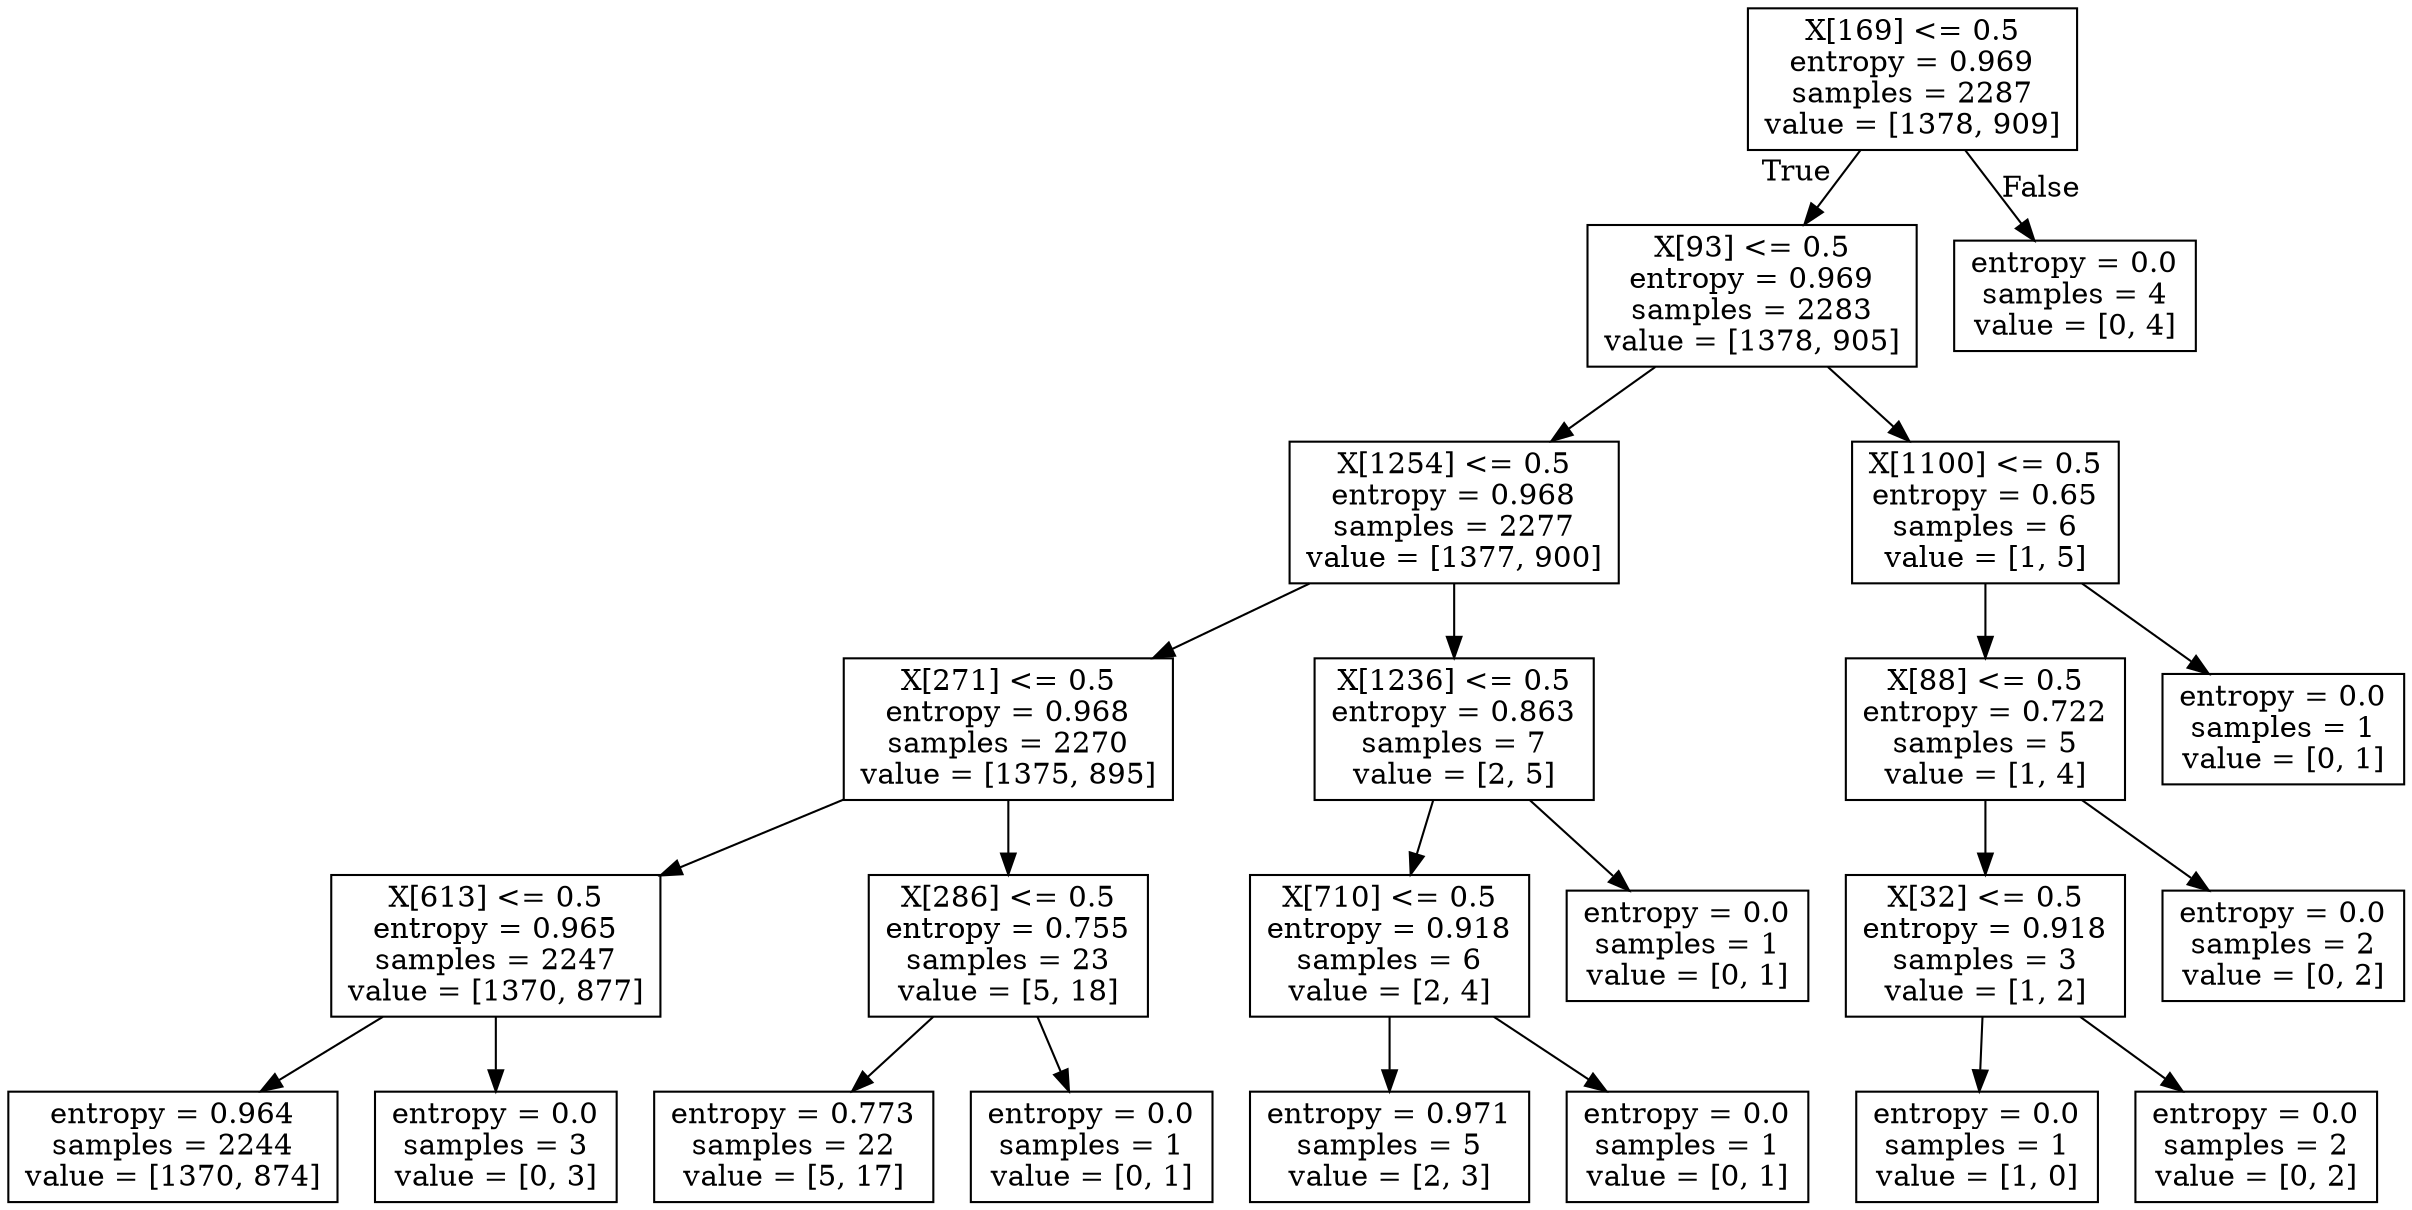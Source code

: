 digraph Tree {
node [shape=box] ;
0 [label="X[169] <= 0.5\nentropy = 0.969\nsamples = 2287\nvalue = [1378, 909]"] ;
1 [label="X[93] <= 0.5\nentropy = 0.969\nsamples = 2283\nvalue = [1378, 905]"] ;
0 -> 1 [labeldistance=2.5, labelangle=45, headlabel="True"] ;
2 [label="X[1254] <= 0.5\nentropy = 0.968\nsamples = 2277\nvalue = [1377, 900]"] ;
1 -> 2 ;
3 [label="X[271] <= 0.5\nentropy = 0.968\nsamples = 2270\nvalue = [1375, 895]"] ;
2 -> 3 ;
4 [label="X[613] <= 0.5\nentropy = 0.965\nsamples = 2247\nvalue = [1370, 877]"] ;
3 -> 4 ;
5 [label="entropy = 0.964\nsamples = 2244\nvalue = [1370, 874]"] ;
4 -> 5 ;
6 [label="entropy = 0.0\nsamples = 3\nvalue = [0, 3]"] ;
4 -> 6 ;
7 [label="X[286] <= 0.5\nentropy = 0.755\nsamples = 23\nvalue = [5, 18]"] ;
3 -> 7 ;
8 [label="entropy = 0.773\nsamples = 22\nvalue = [5, 17]"] ;
7 -> 8 ;
9 [label="entropy = 0.0\nsamples = 1\nvalue = [0, 1]"] ;
7 -> 9 ;
10 [label="X[1236] <= 0.5\nentropy = 0.863\nsamples = 7\nvalue = [2, 5]"] ;
2 -> 10 ;
11 [label="X[710] <= 0.5\nentropy = 0.918\nsamples = 6\nvalue = [2, 4]"] ;
10 -> 11 ;
12 [label="entropy = 0.971\nsamples = 5\nvalue = [2, 3]"] ;
11 -> 12 ;
13 [label="entropy = 0.0\nsamples = 1\nvalue = [0, 1]"] ;
11 -> 13 ;
14 [label="entropy = 0.0\nsamples = 1\nvalue = [0, 1]"] ;
10 -> 14 ;
15 [label="X[1100] <= 0.5\nentropy = 0.65\nsamples = 6\nvalue = [1, 5]"] ;
1 -> 15 ;
16 [label="X[88] <= 0.5\nentropy = 0.722\nsamples = 5\nvalue = [1, 4]"] ;
15 -> 16 ;
17 [label="X[32] <= 0.5\nentropy = 0.918\nsamples = 3\nvalue = [1, 2]"] ;
16 -> 17 ;
18 [label="entropy = 0.0\nsamples = 1\nvalue = [1, 0]"] ;
17 -> 18 ;
19 [label="entropy = 0.0\nsamples = 2\nvalue = [0, 2]"] ;
17 -> 19 ;
20 [label="entropy = 0.0\nsamples = 2\nvalue = [0, 2]"] ;
16 -> 20 ;
21 [label="entropy = 0.0\nsamples = 1\nvalue = [0, 1]"] ;
15 -> 21 ;
22 [label="entropy = 0.0\nsamples = 4\nvalue = [0, 4]"] ;
0 -> 22 [labeldistance=2.5, labelangle=-45, headlabel="False"] ;
}